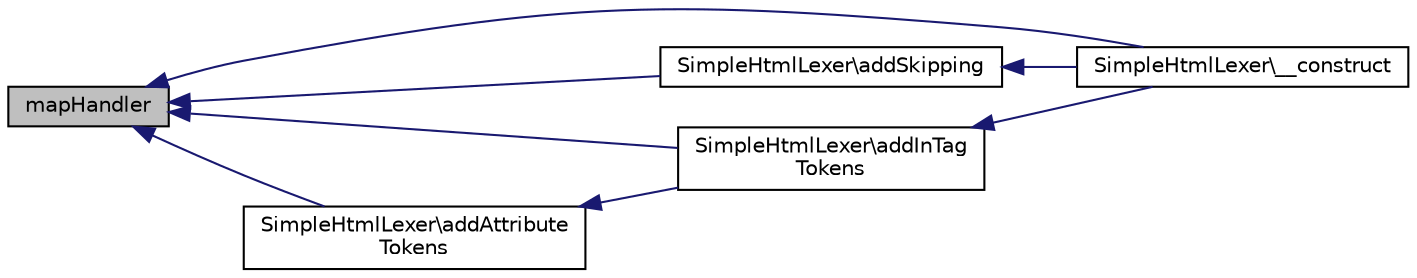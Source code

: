 digraph "mapHandler"
{
  edge [fontname="Helvetica",fontsize="10",labelfontname="Helvetica",labelfontsize="10"];
  node [fontname="Helvetica",fontsize="10",shape=record];
  rankdir="LR";
  Node1 [label="mapHandler",height=0.2,width=0.4,color="black", fillcolor="grey75", style="filled" fontcolor="black"];
  Node1 -> Node2 [dir="back",color="midnightblue",fontsize="10",style="solid",fontname="Helvetica"];
  Node2 [label="SimpleHtmlLexer\\__construct",height=0.2,width=0.4,color="black", fillcolor="white", style="filled",URL="$class_simple_html_lexer.html#ab890968dc291758f2315ad508db516b6"];
  Node1 -> Node3 [dir="back",color="midnightblue",fontsize="10",style="solid",fontname="Helvetica"];
  Node3 [label="SimpleHtmlLexer\\addSkipping",height=0.2,width=0.4,color="black", fillcolor="white", style="filled",URL="$class_simple_html_lexer.html#a523abb7b410593ad518125d789505166"];
  Node3 -> Node2 [dir="back",color="midnightblue",fontsize="10",style="solid",fontname="Helvetica"];
  Node1 -> Node4 [dir="back",color="midnightblue",fontsize="10",style="solid",fontname="Helvetica"];
  Node4 [label="SimpleHtmlLexer\\addInTag\lTokens",height=0.2,width=0.4,color="black", fillcolor="white", style="filled",URL="$class_simple_html_lexer.html#a8b5eb305db471592400125f189af55a0"];
  Node4 -> Node2 [dir="back",color="midnightblue",fontsize="10",style="solid",fontname="Helvetica"];
  Node1 -> Node5 [dir="back",color="midnightblue",fontsize="10",style="solid",fontname="Helvetica"];
  Node5 [label="SimpleHtmlLexer\\addAttribute\lTokens",height=0.2,width=0.4,color="black", fillcolor="white", style="filled",URL="$class_simple_html_lexer.html#af320edfcc8f5a4cb28f8332685e19b35"];
  Node5 -> Node4 [dir="back",color="midnightblue",fontsize="10",style="solid",fontname="Helvetica"];
}
